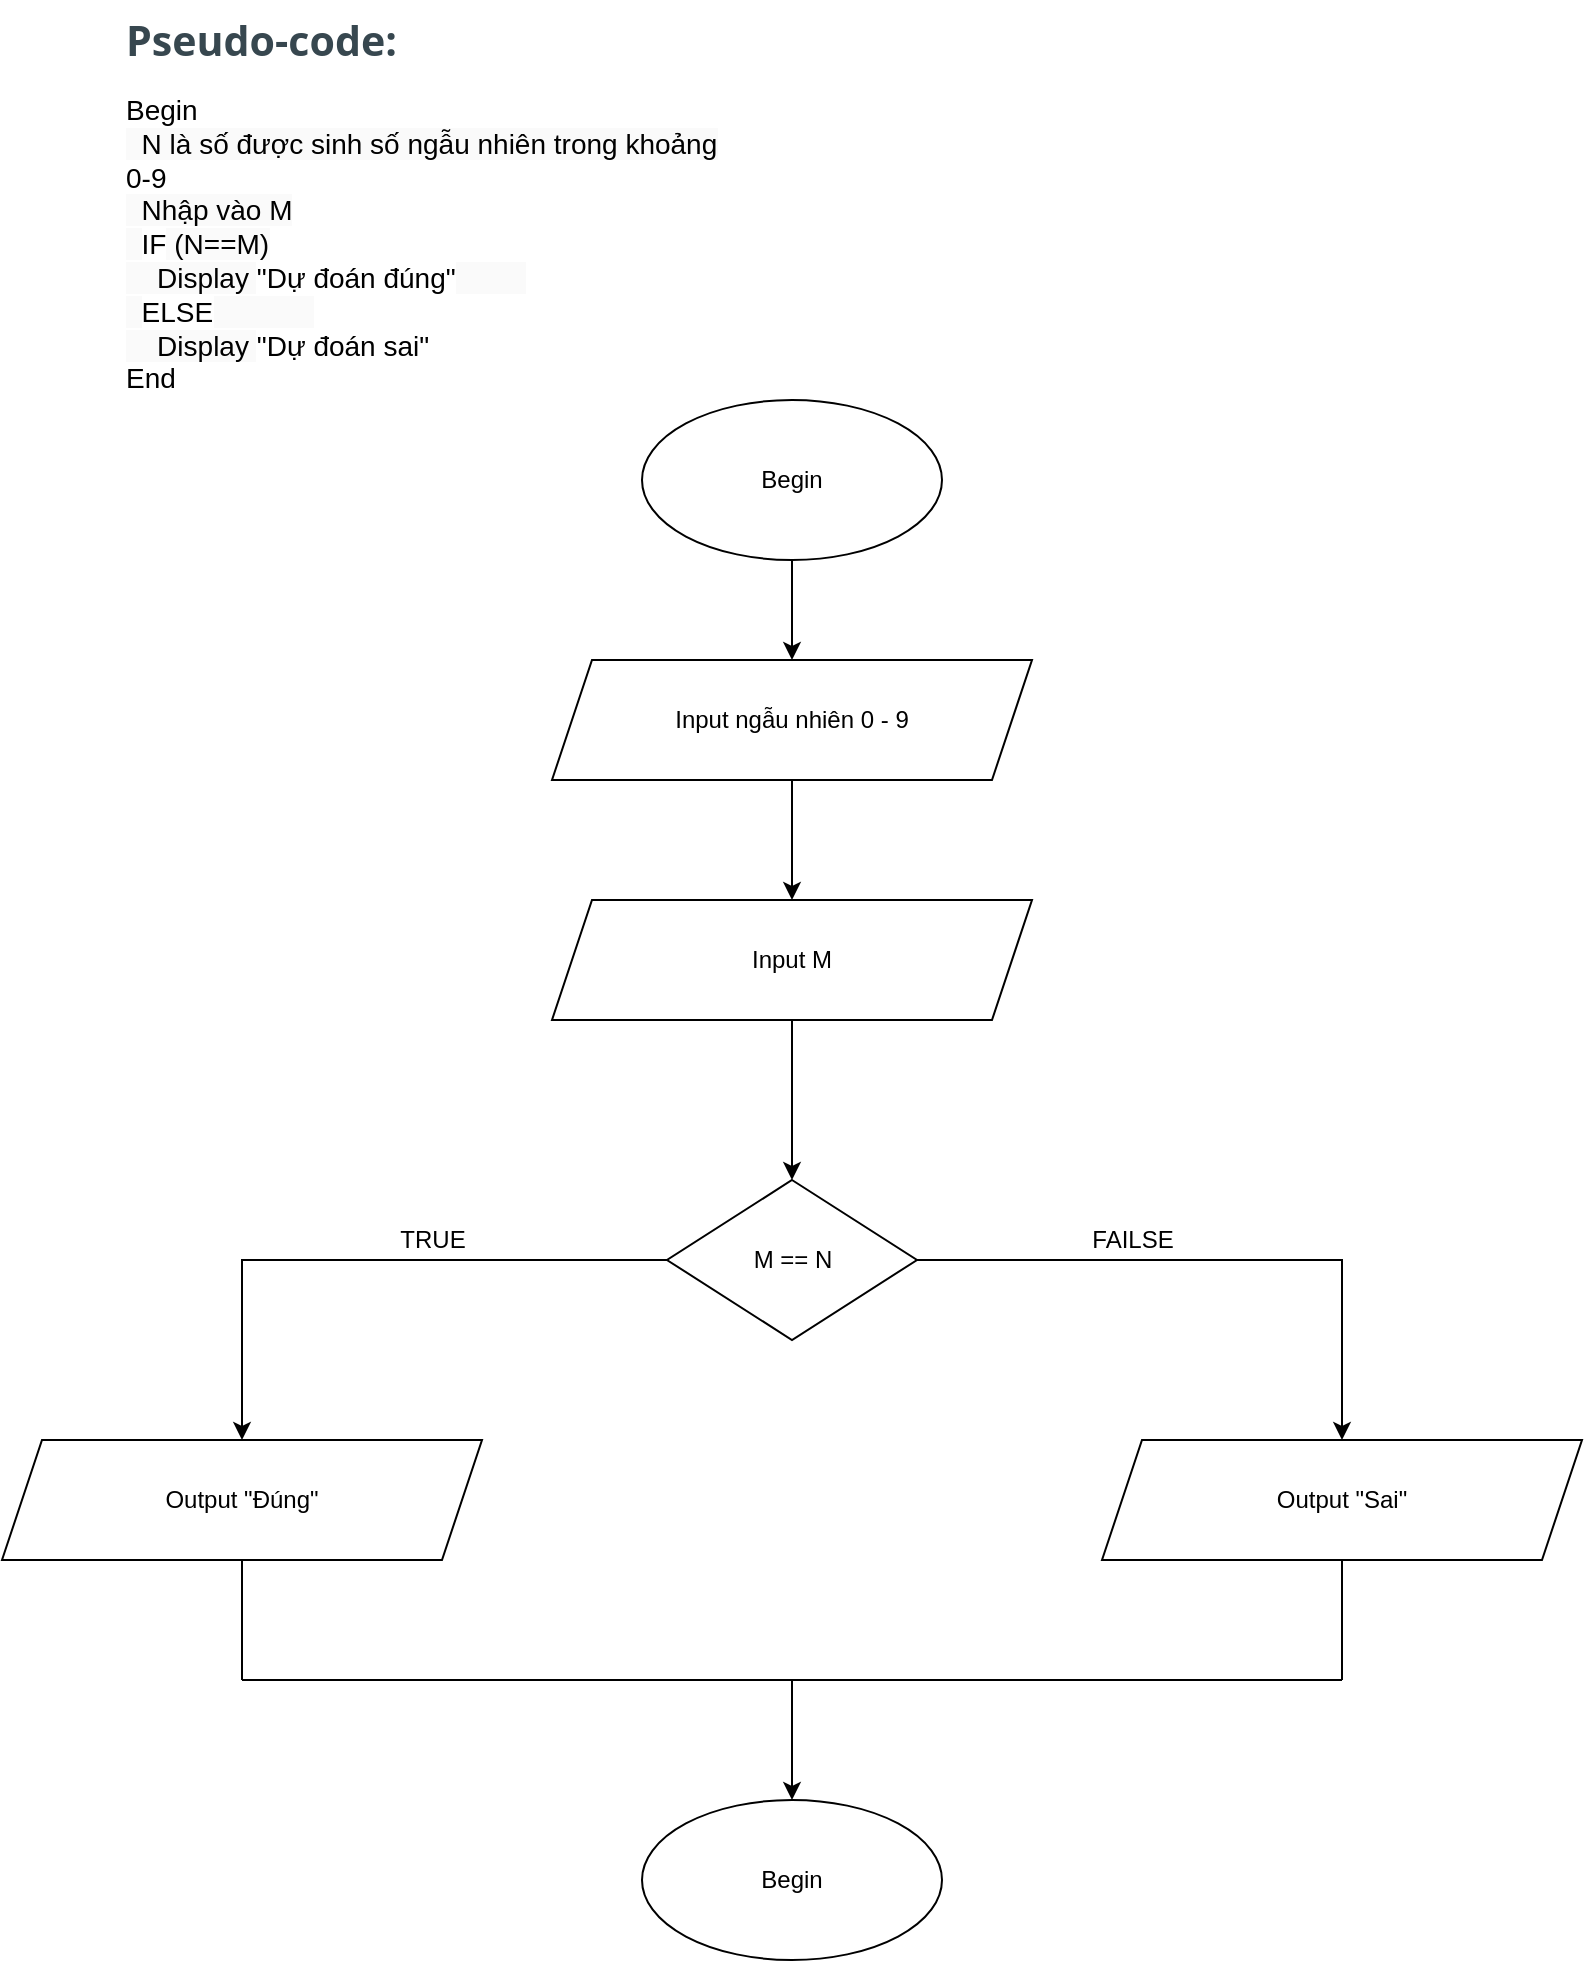 <mxfile version="13.9.9" type="device"><diagram id="qa8sqVU44hvYamLVUMIG" name="Trang-1"><mxGraphModel dx="1888" dy="607" grid="1" gridSize="10" guides="1" tooltips="1" connect="1" arrows="1" fold="1" page="1" pageScale="1" pageWidth="850" pageHeight="1100" math="0" shadow="0"><root><mxCell id="0"/><mxCell id="1" parent="0"/><mxCell id="q7NTfNlzzh2KdoTcUSVh-2" value="&lt;h4 id=&quot;yui_3_17_2_1_1653982213211_51&quot; style=&quot;box-sizing: border-box ; margin-top: 0px ; margin-bottom: 0.5rem ; font-family: &amp;#34;open sans&amp;#34; ; line-height: 1.3 ; color: rgb(55 , 71 , 79) ; font-size: 1.286rem ; font-style: normal ; letter-spacing: normal ; text-align: left ; text-indent: 0px ; text-transform: none ; word-spacing: 0px ; background-color: rgb(255 , 255 , 255)&quot;&gt;&lt;span id=&quot;yui_3_17_2_1_1653982213211_50&quot; style=&quot;box-sizing: border-box&quot;&gt;Pseudo-code:&lt;/span&gt;&lt;/h4&gt;" style="text;whiteSpace=wrap;html=1;" vertex="1" parent="1"><mxGeometry x="40" y="40" width="140" height="50" as="geometry"/></mxCell><mxCell id="q7NTfNlzzh2KdoTcUSVh-3" value="&lt;font style=&quot;font-size: 14px&quot;&gt;&lt;span class=&quot;hljs-keyword&quot; id=&quot;yui_3_17_2_1_1653982213211_43&quot; style=&quot;box-sizing: border-box ; font-style: normal ; font-weight: 400 ; letter-spacing: normal ; text-align: left ; text-indent: 0px ; text-transform: none ; word-spacing: 0px&quot;&gt;Begin&lt;/span&gt;&lt;br style=&quot;box-sizing: border-box ; font-style: normal ; font-weight: 400 ; letter-spacing: normal ; text-align: left ; text-indent: 0px ; text-transform: none ; word-spacing: 0px&quot;&gt;&lt;span style=&quot;font-style: normal ; font-weight: 400 ; letter-spacing: normal ; text-align: left ; text-indent: 0px ; text-transform: none ; word-spacing: 0px ; background-color: rgb(250 , 250 , 250) ; display: inline ; float: none&quot;&gt;&amp;nbsp; N là số được sinh số ngẫu nhiên trong khoảng &lt;/span&gt;&lt;span class=&quot;hljs-number&quot; style=&quot;box-sizing: border-box ; font-style: normal ; font-weight: 400 ; letter-spacing: normal ; text-align: left ; text-indent: 0px ; text-transform: none ; word-spacing: 0px&quot;&gt;0&lt;/span&gt;&lt;span class=&quot;hljs-number&quot; style=&quot;box-sizing: border-box ; font-style: normal ; font-weight: 400 ; letter-spacing: normal ; text-align: left ; text-indent: 0px ; text-transform: none ; word-spacing: 0px&quot;&gt;-9&lt;/span&gt;&lt;br style=&quot;box-sizing: border-box ; font-style: normal ; font-weight: 400 ; letter-spacing: normal ; text-align: left ; text-indent: 0px ; text-transform: none ; word-spacing: 0px&quot;&gt;&lt;span style=&quot;font-style: normal ; font-weight: 400 ; letter-spacing: normal ; text-align: left ; text-indent: 0px ; text-transform: none ; word-spacing: 0px ; background-color: rgb(250 , 250 , 250) ; display: inline ; float: none&quot;&gt;&amp;nbsp; Nhập vào M&lt;/span&gt;&lt;br style=&quot;box-sizing: border-box ; font-style: normal ; font-weight: 400 ; letter-spacing: normal ; text-align: left ; text-indent: 0px ; text-transform: none ; word-spacing: 0px&quot;&gt;&lt;span style=&quot;font-style: normal ; font-weight: 400 ; letter-spacing: normal ; text-align: left ; text-indent: 0px ; text-transform: none ; word-spacing: 0px ; background-color: rgb(250 , 250 , 250) ; display: inline ; float: none&quot;&gt;&amp;nbsp; &lt;/span&gt;&lt;span class=&quot;hljs-keyword&quot; style=&quot;box-sizing: border-box ; font-style: normal ; font-weight: 400 ; letter-spacing: normal ; text-align: left ; text-indent: 0px ; text-transform: none ; word-spacing: 0px&quot;&gt;IF&lt;/span&gt;&lt;span style=&quot;font-style: normal ; font-weight: 400 ; letter-spacing: normal ; text-align: left ; text-indent: 0px ; text-transform: none ; word-spacing: 0px ; background-color: rgb(250 , 250 , 250) ; display: inline ; float: none&quot;&gt; (N==M)&lt;/span&gt;&lt;br style=&quot;box-sizing: border-box ; font-style: normal ; font-weight: 400 ; letter-spacing: normal ; text-align: left ; text-indent: 0px ; text-transform: none ; word-spacing: 0px&quot;&gt;&lt;span style=&quot;font-style: normal ; font-weight: 400 ; letter-spacing: normal ; text-align: left ; text-indent: 0px ; text-transform: none ; word-spacing: 0px ; background-color: rgb(250 , 250 , 250) ; display: inline ; float: none&quot;&gt;&amp;nbsp;&amp;nbsp;&amp;nbsp; Display &lt;/span&gt;&lt;span class=&quot;hljs-string&quot; style=&quot;box-sizing: border-box ; font-style: normal ; font-weight: 400 ; letter-spacing: normal ; text-align: left ; text-indent: 0px ; text-transform: none ; word-spacing: 0px&quot;&gt;&quot;Dự đoán đúng&quot;&lt;/span&gt;&lt;span style=&quot;font-style: normal ; font-weight: 400 ; letter-spacing: normal ; text-align: left ; text-indent: 0px ; text-transform: none ; word-spacing: 0px ; background-color: rgb(250 , 250 , 250) ; display: inline ; float: none&quot;&gt;&amp;nbsp;&amp;nbsp;&amp;nbsp;&amp;nbsp;&amp;nbsp;&amp;nbsp;&amp;nbsp; &amp;nbsp;&lt;/span&gt;&lt;br style=&quot;box-sizing: border-box ; font-style: normal ; font-weight: 400 ; letter-spacing: normal ; text-align: left ; text-indent: 0px ; text-transform: none ; word-spacing: 0px&quot;&gt;&lt;span style=&quot;font-style: normal ; font-weight: 400 ; letter-spacing: normal ; text-align: left ; text-indent: 0px ; text-transform: none ; word-spacing: 0px ; background-color: rgb(250 , 250 , 250) ; display: inline ; float: none&quot;&gt;&amp;nbsp; &lt;/span&gt;&lt;span class=&quot;hljs-keyword&quot; style=&quot;box-sizing: border-box ; font-style: normal ; font-weight: 400 ; letter-spacing: normal ; text-align: left ; text-indent: 0px ; text-transform: none ; word-spacing: 0px&quot;&gt;ELSE&lt;/span&gt;&lt;span style=&quot;font-style: normal ; font-weight: 400 ; letter-spacing: normal ; text-align: left ; text-indent: 0px ; text-transform: none ; word-spacing: 0px ; background-color: rgb(250 , 250 , 250) ; display: inline ; float: none&quot;&gt;&amp;nbsp;&amp;nbsp;&amp;nbsp;&amp;nbsp;&amp;nbsp;&amp;nbsp;&amp;nbsp;&amp;nbsp;&amp;nbsp;&amp;nbsp;&amp;nbsp; &amp;nbsp;&lt;/span&gt;&lt;br style=&quot;box-sizing: border-box ; font-style: normal ; font-weight: 400 ; letter-spacing: normal ; text-align: left ; text-indent: 0px ; text-transform: none ; word-spacing: 0px&quot;&gt;&lt;span style=&quot;font-style: normal ; font-weight: 400 ; letter-spacing: normal ; text-align: left ; text-indent: 0px ; text-transform: none ; word-spacing: 0px ; background-color: rgb(250 , 250 , 250) ; display: inline ; float: none&quot;&gt;&amp;nbsp;&amp;nbsp;&amp;nbsp; Display &lt;/span&gt;&lt;span class=&quot;hljs-string&quot; style=&quot;box-sizing: border-box ; font-style: normal ; font-weight: 400 ; letter-spacing: normal ; text-align: left ; text-indent: 0px ; text-transform: none ; word-spacing: 0px&quot;&gt;&quot;Dự đoán sai&quot;&lt;/span&gt;&lt;span style=&quot;font-style: normal ; font-weight: 400 ; letter-spacing: normal ; text-align: left ; text-indent: 0px ; text-transform: none ; word-spacing: 0px ; background-color: rgb(250 , 250 , 250) ; display: inline ; float: none&quot;&gt; &lt;/span&gt;&lt;br style=&quot;box-sizing: border-box ; font-style: normal ; font-weight: 400 ; letter-spacing: normal ; text-align: left ; text-indent: 0px ; text-transform: none ; word-spacing: 0px&quot;&gt;&lt;span class=&quot;hljs-keyword&quot; style=&quot;box-sizing: border-box ; font-style: normal ; font-weight: 400 ; letter-spacing: normal ; text-align: left ; text-indent: 0px ; text-transform: none ; word-spacing: 0px&quot;&gt;End&lt;/span&gt;&lt;/font&gt;" style="text;whiteSpace=wrap;html=1;" vertex="1" parent="1"><mxGeometry x="40" y="80" width="310" height="120" as="geometry"/></mxCell><mxCell id="q7NTfNlzzh2KdoTcUSVh-8" style="edgeStyle=orthogonalEdgeStyle;rounded=0;orthogonalLoop=1;jettySize=auto;html=1;exitX=0.5;exitY=1;exitDx=0;exitDy=0;entryX=0.5;entryY=0;entryDx=0;entryDy=0;" edge="1" parent="1" source="q7NTfNlzzh2KdoTcUSVh-4" target="q7NTfNlzzh2KdoTcUSVh-5"><mxGeometry relative="1" as="geometry"/></mxCell><mxCell id="q7NTfNlzzh2KdoTcUSVh-4" value="Begin" style="ellipse;whiteSpace=wrap;html=1;" vertex="1" parent="1"><mxGeometry x="300" y="240" width="150" height="80" as="geometry"/></mxCell><mxCell id="q7NTfNlzzh2KdoTcUSVh-9" style="edgeStyle=orthogonalEdgeStyle;rounded=0;orthogonalLoop=1;jettySize=auto;html=1;exitX=0.5;exitY=1;exitDx=0;exitDy=0;entryX=0.5;entryY=0;entryDx=0;entryDy=0;" edge="1" parent="1" source="q7NTfNlzzh2KdoTcUSVh-5" target="q7NTfNlzzh2KdoTcUSVh-6"><mxGeometry relative="1" as="geometry"/></mxCell><mxCell id="q7NTfNlzzh2KdoTcUSVh-5" value="Input ngẫu nhiên 0 - 9" style="shape=parallelogram;perimeter=parallelogramPerimeter;whiteSpace=wrap;html=1;fixedSize=1;" vertex="1" parent="1"><mxGeometry x="255" y="370" width="240" height="60" as="geometry"/></mxCell><mxCell id="q7NTfNlzzh2KdoTcUSVh-10" style="edgeStyle=orthogonalEdgeStyle;rounded=0;orthogonalLoop=1;jettySize=auto;html=1;exitX=0.5;exitY=1;exitDx=0;exitDy=0;" edge="1" parent="1" source="q7NTfNlzzh2KdoTcUSVh-6" target="q7NTfNlzzh2KdoTcUSVh-7"><mxGeometry relative="1" as="geometry"/></mxCell><mxCell id="q7NTfNlzzh2KdoTcUSVh-6" value="Input M" style="shape=parallelogram;perimeter=parallelogramPerimeter;whiteSpace=wrap;html=1;fixedSize=1;" vertex="1" parent="1"><mxGeometry x="255" y="490" width="240" height="60" as="geometry"/></mxCell><mxCell id="q7NTfNlzzh2KdoTcUSVh-13" style="edgeStyle=orthogonalEdgeStyle;rounded=0;orthogonalLoop=1;jettySize=auto;html=1;entryX=0.5;entryY=0;entryDx=0;entryDy=0;" edge="1" parent="1" source="q7NTfNlzzh2KdoTcUSVh-7" target="q7NTfNlzzh2KdoTcUSVh-11"><mxGeometry relative="1" as="geometry"/></mxCell><mxCell id="q7NTfNlzzh2KdoTcUSVh-14" style="edgeStyle=orthogonalEdgeStyle;rounded=0;orthogonalLoop=1;jettySize=auto;html=1;exitX=0;exitY=0.5;exitDx=0;exitDy=0;" edge="1" parent="1" source="q7NTfNlzzh2KdoTcUSVh-7" target="q7NTfNlzzh2KdoTcUSVh-12"><mxGeometry relative="1" as="geometry"/></mxCell><mxCell id="q7NTfNlzzh2KdoTcUSVh-7" value="M == N" style="rhombus;whiteSpace=wrap;html=1;" vertex="1" parent="1"><mxGeometry x="312.5" y="630" width="125" height="80" as="geometry"/></mxCell><mxCell id="q7NTfNlzzh2KdoTcUSVh-11" value="Output &quot;Sai&quot;" style="shape=parallelogram;perimeter=parallelogramPerimeter;whiteSpace=wrap;html=1;fixedSize=1;" vertex="1" parent="1"><mxGeometry x="530" y="760" width="240" height="60" as="geometry"/></mxCell><mxCell id="q7NTfNlzzh2KdoTcUSVh-12" value="Output &quot;Đúng&quot;" style="shape=parallelogram;perimeter=parallelogramPerimeter;whiteSpace=wrap;html=1;fixedSize=1;" vertex="1" parent="1"><mxGeometry x="-20" y="760" width="240" height="60" as="geometry"/></mxCell><mxCell id="q7NTfNlzzh2KdoTcUSVh-16" value="Begin" style="ellipse;whiteSpace=wrap;html=1;" vertex="1" parent="1"><mxGeometry x="300" y="940" width="150" height="80" as="geometry"/></mxCell><mxCell id="q7NTfNlzzh2KdoTcUSVh-19" value="" style="endArrow=none;html=1;" edge="1" parent="1"><mxGeometry width="50" height="50" relative="1" as="geometry"><mxPoint x="100" y="880" as="sourcePoint"/><mxPoint x="650" y="880" as="targetPoint"/></mxGeometry></mxCell><mxCell id="q7NTfNlzzh2KdoTcUSVh-20" value="" style="endArrow=none;html=1;entryX=0.5;entryY=1;entryDx=0;entryDy=0;" edge="1" parent="1" target="q7NTfNlzzh2KdoTcUSVh-11"><mxGeometry width="50" height="50" relative="1" as="geometry"><mxPoint x="650" y="880" as="sourcePoint"/><mxPoint x="450" y="840" as="targetPoint"/></mxGeometry></mxCell><mxCell id="q7NTfNlzzh2KdoTcUSVh-21" value="" style="endArrow=none;html=1;entryX=0.5;entryY=1;entryDx=0;entryDy=0;" edge="1" parent="1" target="q7NTfNlzzh2KdoTcUSVh-12"><mxGeometry width="50" height="50" relative="1" as="geometry"><mxPoint x="100" y="880" as="sourcePoint"/><mxPoint x="450" y="840" as="targetPoint"/></mxGeometry></mxCell><mxCell id="q7NTfNlzzh2KdoTcUSVh-22" value="" style="endArrow=classic;html=1;entryX=0.5;entryY=0;entryDx=0;entryDy=0;" edge="1" parent="1" target="q7NTfNlzzh2KdoTcUSVh-16"><mxGeometry width="50" height="50" relative="1" as="geometry"><mxPoint x="375" y="880" as="sourcePoint"/><mxPoint x="450" y="840" as="targetPoint"/></mxGeometry></mxCell><mxCell id="q7NTfNlzzh2KdoTcUSVh-23" value="TRUE" style="text;html=1;align=center;verticalAlign=middle;resizable=0;points=[];autosize=1;" vertex="1" parent="1"><mxGeometry x="170" y="650" width="50" height="20" as="geometry"/></mxCell><mxCell id="q7NTfNlzzh2KdoTcUSVh-24" value="FAILSE" style="text;html=1;align=center;verticalAlign=middle;resizable=0;points=[];autosize=1;" vertex="1" parent="1"><mxGeometry x="515" y="650" width="60" height="20" as="geometry"/></mxCell></root></mxGraphModel></diagram></mxfile>